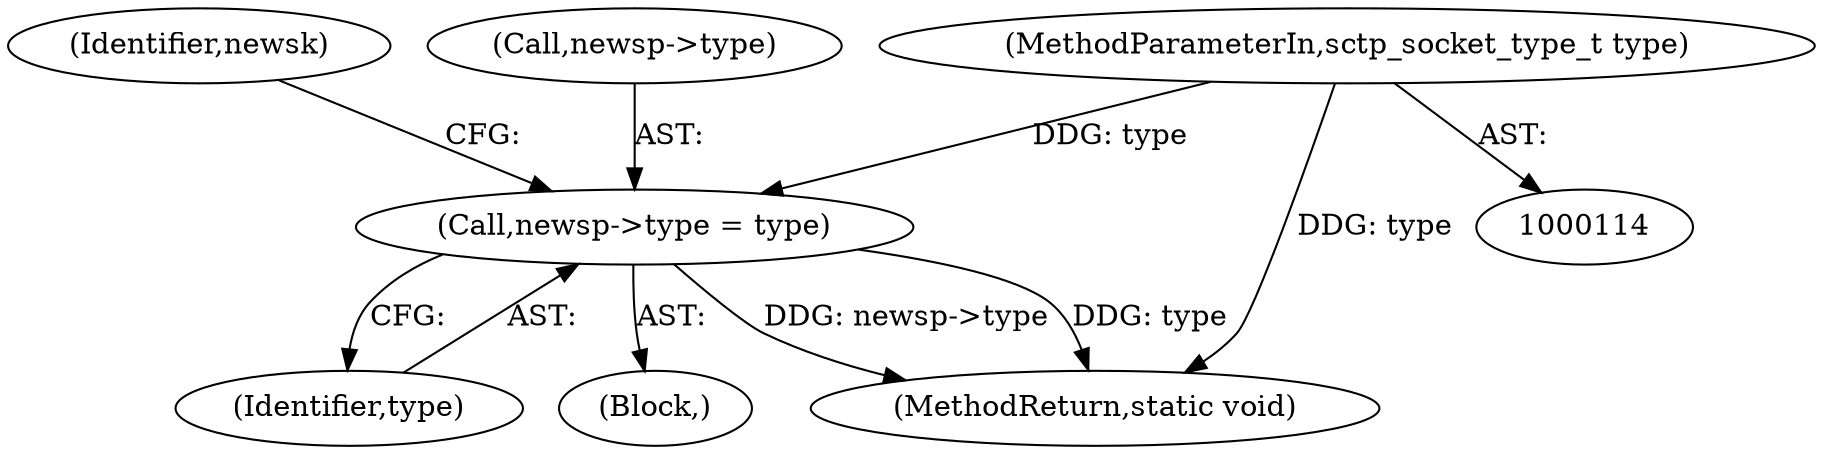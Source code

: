 digraph "0_linux_2d45a02d0166caf2627fe91897c6ffc3b19514c4_2@pointer" {
"1000376" [label="(Call,newsp->type = type)"];
"1000118" [label="(MethodParameterIn,sctp_socket_type_t type)"];
"1000376" [label="(Call,newsp->type = type)"];
"1000380" [label="(Identifier,type)"];
"1000119" [label="(Block,)"];
"1000382" [label="(Identifier,newsk)"];
"1000407" [label="(MethodReturn,static void)"];
"1000377" [label="(Call,newsp->type)"];
"1000118" [label="(MethodParameterIn,sctp_socket_type_t type)"];
"1000376" -> "1000119"  [label="AST: "];
"1000376" -> "1000380"  [label="CFG: "];
"1000377" -> "1000376"  [label="AST: "];
"1000380" -> "1000376"  [label="AST: "];
"1000382" -> "1000376"  [label="CFG: "];
"1000376" -> "1000407"  [label="DDG: newsp->type"];
"1000376" -> "1000407"  [label="DDG: type"];
"1000118" -> "1000376"  [label="DDG: type"];
"1000118" -> "1000114"  [label="AST: "];
"1000118" -> "1000407"  [label="DDG: type"];
}
